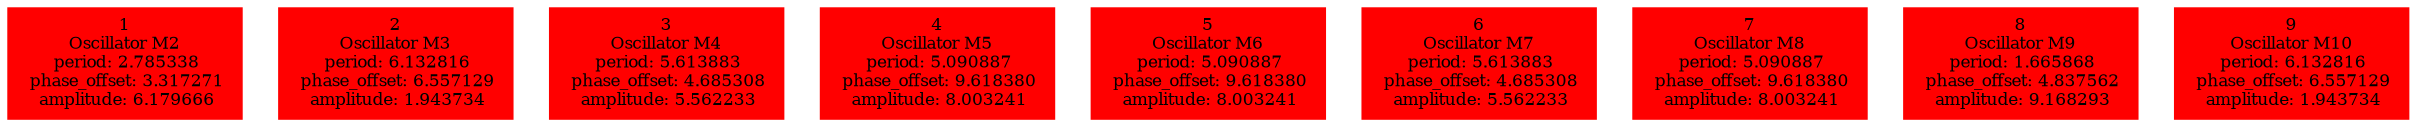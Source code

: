  digraph g{ forcelabels=true;
1 [label=<1<BR />Oscillator M2<BR /> period: 2.785338<BR /> phase_offset: 3.317271<BR /> amplitude: 6.179666>, shape=box,color=red,style=filled,fontsize=8];2 [label=<2<BR />Oscillator M3<BR /> period: 6.132816<BR /> phase_offset: 6.557129<BR /> amplitude: 1.943734>, shape=box,color=red,style=filled,fontsize=8];3 [label=<3<BR />Oscillator M4<BR /> period: 5.613883<BR /> phase_offset: 4.685308<BR /> amplitude: 5.562233>, shape=box,color=red,style=filled,fontsize=8];4 [label=<4<BR />Oscillator M5<BR /> period: 5.090887<BR /> phase_offset: 9.618380<BR /> amplitude: 8.003241>, shape=box,color=red,style=filled,fontsize=8];5 [label=<5<BR />Oscillator M6<BR /> period: 5.090887<BR /> phase_offset: 9.618380<BR /> amplitude: 8.003241>, shape=box,color=red,style=filled,fontsize=8];6 [label=<6<BR />Oscillator M7<BR /> period: 5.613883<BR /> phase_offset: 4.685308<BR /> amplitude: 5.562233>, shape=box,color=red,style=filled,fontsize=8];7 [label=<7<BR />Oscillator M8<BR /> period: 5.090887<BR /> phase_offset: 9.618380<BR /> amplitude: 8.003241>, shape=box,color=red,style=filled,fontsize=8];8 [label=<8<BR />Oscillator M9<BR /> period: 1.665868<BR /> phase_offset: 4.837562<BR /> amplitude: 9.168293>, shape=box,color=red,style=filled,fontsize=8];9 [label=<9<BR />Oscillator M10<BR /> period: 6.132816<BR /> phase_offset: 6.557129<BR /> amplitude: 1.943734>, shape=box,color=red,style=filled,fontsize=8]; }
